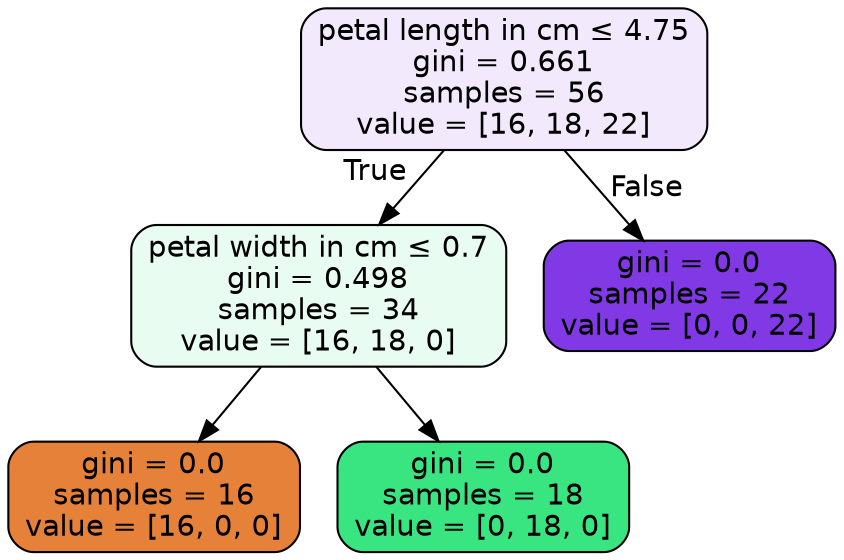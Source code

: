 digraph Tree {
node [shape=box, style="filled, rounded", color="black", fontname="helvetica"] ;
edge [fontname="helvetica"] ;
0 [label=<petal length in cm &le; 4.75<br/>gini = 0.661<br/>samples = 56<br/>value = [16, 18, 22]>, fillcolor="#f2eafc"] ;
1 [label=<petal width in cm &le; 0.7<br/>gini = 0.498<br/>samples = 34<br/>value = [16, 18, 0]>, fillcolor="#e9fcf1"] ;
0 -> 1 [labeldistance=2.5, labelangle=45, headlabel="True"] ;
2 [label=<gini = 0.0<br/>samples = 16<br/>value = [16, 0, 0]>, fillcolor="#e58139"] ;
1 -> 2 ;
3 [label=<gini = 0.0<br/>samples = 18<br/>value = [0, 18, 0]>, fillcolor="#39e581"] ;
1 -> 3 ;
4 [label=<gini = 0.0<br/>samples = 22<br/>value = [0, 0, 22]>, fillcolor="#8139e5"] ;
0 -> 4 [labeldistance=2.5, labelangle=-45, headlabel="False"] ;
}